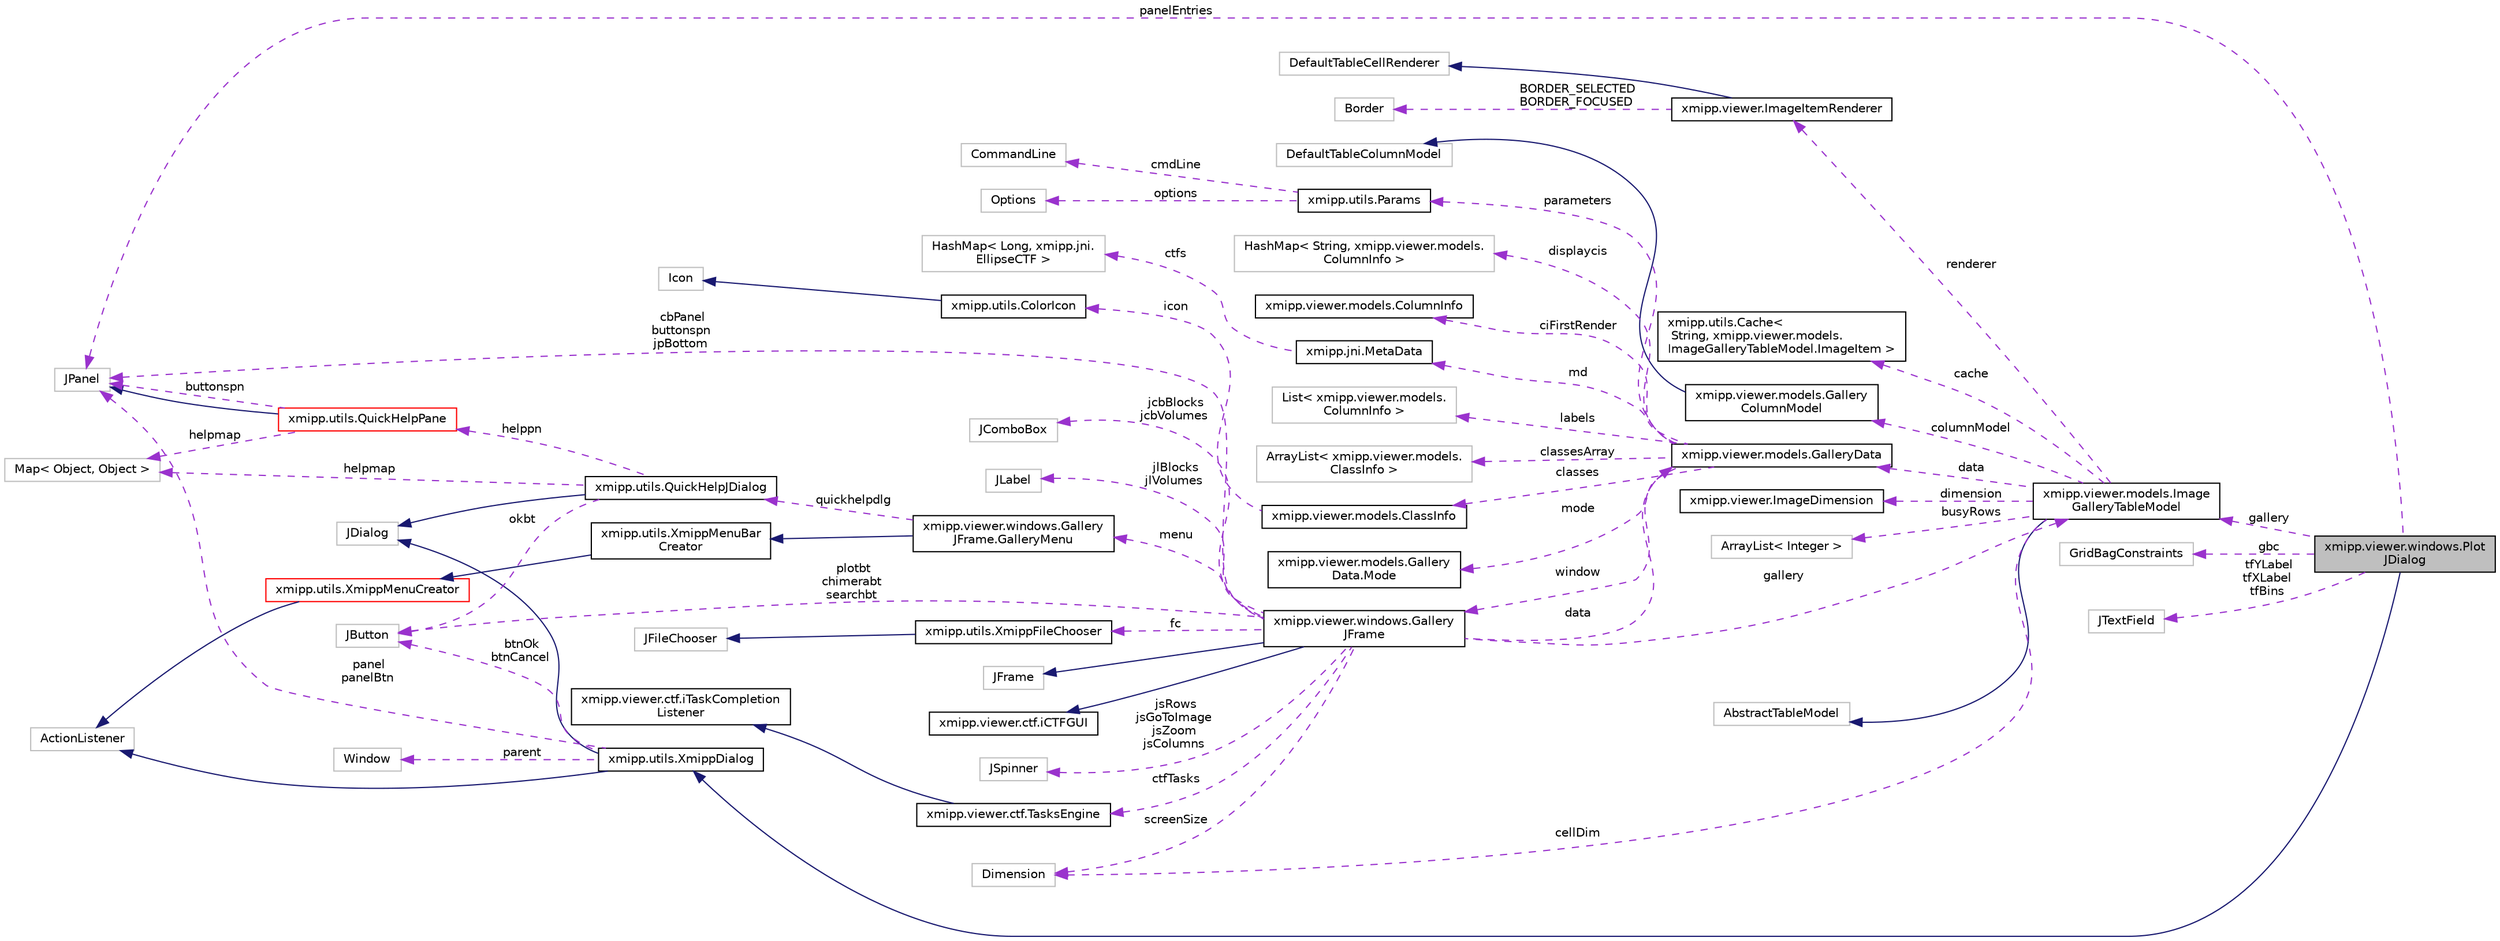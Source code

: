 digraph "xmipp.viewer.windows.PlotJDialog"
{
  edge [fontname="Helvetica",fontsize="10",labelfontname="Helvetica",labelfontsize="10"];
  node [fontname="Helvetica",fontsize="10",shape=record];
  rankdir="LR";
  Node4 [label="xmipp.viewer.windows.Plot\lJDialog",height=0.2,width=0.4,color="black", fillcolor="grey75", style="filled", fontcolor="black"];
  Node5 -> Node4 [dir="back",color="midnightblue",fontsize="10",style="solid",fontname="Helvetica"];
  Node5 [label="xmipp.utils.XmippDialog",height=0.2,width=0.4,color="black", fillcolor="white", style="filled",URL="$classxmipp_1_1utils_1_1XmippDialog.html"];
  Node6 -> Node5 [dir="back",color="midnightblue",fontsize="10",style="solid",fontname="Helvetica"];
  Node6 [label="JDialog",height=0.2,width=0.4,color="grey75", fillcolor="white", style="filled"];
  Node7 -> Node5 [dir="back",color="midnightblue",fontsize="10",style="solid",fontname="Helvetica"];
  Node7 [label="ActionListener",height=0.2,width=0.4,color="grey75", fillcolor="white", style="filled"];
  Node8 -> Node5 [dir="back",color="darkorchid3",fontsize="10",style="dashed",label=" btnOk\nbtnCancel" ,fontname="Helvetica"];
  Node8 [label="JButton",height=0.2,width=0.4,color="grey75", fillcolor="white", style="filled"];
  Node9 -> Node5 [dir="back",color="darkorchid3",fontsize="10",style="dashed",label=" parent" ,fontname="Helvetica"];
  Node9 [label="Window",height=0.2,width=0.4,color="grey75", fillcolor="white", style="filled"];
  Node10 -> Node5 [dir="back",color="darkorchid3",fontsize="10",style="dashed",label=" panel\npanelBtn" ,fontname="Helvetica"];
  Node10 [label="JPanel",height=0.2,width=0.4,color="grey75", fillcolor="white", style="filled"];
  Node11 -> Node4 [dir="back",color="darkorchid3",fontsize="10",style="dashed",label=" gbc" ,fontname="Helvetica"];
  Node11 [label="GridBagConstraints",height=0.2,width=0.4,color="grey75", fillcolor="white", style="filled"];
  Node12 -> Node4 [dir="back",color="darkorchid3",fontsize="10",style="dashed",label=" tfYLabel\ntfXLabel\ntfBins" ,fontname="Helvetica"];
  Node12 [label="JTextField",height=0.2,width=0.4,color="grey75", fillcolor="white", style="filled"];
  Node13 -> Node4 [dir="back",color="darkorchid3",fontsize="10",style="dashed",label=" gallery" ,fontname="Helvetica"];
  Node13 [label="xmipp.viewer.models.Image\lGalleryTableModel",height=0.2,width=0.4,color="black", fillcolor="white", style="filled",URL="$classxmipp_1_1viewer_1_1models_1_1ImageGalleryTableModel.html"];
  Node14 -> Node13 [dir="back",color="midnightblue",fontsize="10",style="solid",fontname="Helvetica"];
  Node14 [label="AbstractTableModel",height=0.2,width=0.4,color="grey75", fillcolor="white", style="filled"];
  Node15 -> Node13 [dir="back",color="darkorchid3",fontsize="10",style="dashed",label=" columnModel" ,fontname="Helvetica"];
  Node15 [label="xmipp.viewer.models.Gallery\lColumnModel",height=0.2,width=0.4,color="black", fillcolor="white", style="filled",URL="$classxmipp_1_1viewer_1_1models_1_1GalleryColumnModel.html"];
  Node16 -> Node15 [dir="back",color="midnightblue",fontsize="10",style="solid",fontname="Helvetica"];
  Node16 [label="DefaultTableColumnModel",height=0.2,width=0.4,color="grey75", fillcolor="white", style="filled"];
  Node17 -> Node13 [dir="back",color="darkorchid3",fontsize="10",style="dashed",label=" cache" ,fontname="Helvetica"];
  Node17 [label="xmipp.utils.Cache\<\l String, xmipp.viewer.models.\lImageGalleryTableModel.ImageItem \>",height=0.2,width=0.4,color="black", fillcolor="white", style="filled",URL="$classxmipp_1_1utils_1_1Cache.html"];
  Node18 -> Node13 [dir="back",color="darkorchid3",fontsize="10",style="dashed",label=" dimension" ,fontname="Helvetica"];
  Node18 [label="xmipp.viewer.ImageDimension",height=0.2,width=0.4,color="black", fillcolor="white", style="filled",URL="$classxmipp_1_1viewer_1_1ImageDimension.html"];
  Node19 -> Node13 [dir="back",color="darkorchid3",fontsize="10",style="dashed",label=" renderer" ,fontname="Helvetica"];
  Node19 [label="xmipp.viewer.ImageItemRenderer",height=0.2,width=0.4,color="black", fillcolor="white", style="filled",URL="$classxmipp_1_1viewer_1_1ImageItemRenderer.html"];
  Node20 -> Node19 [dir="back",color="midnightblue",fontsize="10",style="solid",fontname="Helvetica"];
  Node20 [label="DefaultTableCellRenderer",height=0.2,width=0.4,color="grey75", fillcolor="white", style="filled"];
  Node21 -> Node19 [dir="back",color="darkorchid3",fontsize="10",style="dashed",label=" BORDER_SELECTED\nBORDER_FOCUSED" ,fontname="Helvetica"];
  Node21 [label="Border",height=0.2,width=0.4,color="grey75", fillcolor="white", style="filled"];
  Node22 -> Node13 [dir="back",color="darkorchid3",fontsize="10",style="dashed",label=" busyRows" ,fontname="Helvetica"];
  Node22 [label="ArrayList\< Integer \>",height=0.2,width=0.4,color="grey75", fillcolor="white", style="filled"];
  Node23 -> Node13 [dir="back",color="darkorchid3",fontsize="10",style="dashed",label=" cellDim" ,fontname="Helvetica"];
  Node23 [label="Dimension",height=0.2,width=0.4,color="grey75", fillcolor="white", style="filled"];
  Node24 -> Node13 [dir="back",color="darkorchid3",fontsize="10",style="dashed",label=" data" ,fontname="Helvetica"];
  Node24 [label="xmipp.viewer.models.GalleryData",height=0.2,width=0.4,color="black", fillcolor="white", style="filled",URL="$classxmipp_1_1viewer_1_1models_1_1GalleryData.html"];
  Node25 -> Node24 [dir="back",color="darkorchid3",fontsize="10",style="dashed",label=" displaycis" ,fontname="Helvetica"];
  Node25 [label="HashMap\< String, xmipp.viewer.models.\lColumnInfo \>",height=0.2,width=0.4,color="grey75", fillcolor="white", style="filled"];
  Node26 -> Node24 [dir="back",color="darkorchid3",fontsize="10",style="dashed",label=" window" ,fontname="Helvetica"];
  Node26 [label="xmipp.viewer.windows.Gallery\lJFrame",height=0.2,width=0.4,color="black", fillcolor="white", style="filled",URL="$classxmipp_1_1viewer_1_1windows_1_1GalleryJFrame.html"];
  Node27 -> Node26 [dir="back",color="midnightblue",fontsize="10",style="solid",fontname="Helvetica"];
  Node27 [label="JFrame",height=0.2,width=0.4,color="grey75", fillcolor="white", style="filled"];
  Node28 -> Node26 [dir="back",color="midnightblue",fontsize="10",style="solid",fontname="Helvetica"];
  Node28 [label="xmipp.viewer.ctf.iCTFGUI",height=0.2,width=0.4,color="black", fillcolor="white", style="filled",URL="$interfacexmipp_1_1viewer_1_1ctf_1_1iCTFGUI.html"];
  Node8 -> Node26 [dir="back",color="darkorchid3",fontsize="10",style="dashed",label=" plotbt\nchimerabt\nsearchbt" ,fontname="Helvetica"];
  Node29 -> Node26 [dir="back",color="darkorchid3",fontsize="10",style="dashed",label=" jsRows\njsGoToImage\njsZoom\njsColumns" ,fontname="Helvetica"];
  Node29 [label="JSpinner",height=0.2,width=0.4,color="grey75", fillcolor="white", style="filled"];
  Node30 -> Node26 [dir="back",color="darkorchid3",fontsize="10",style="dashed",label=" fc" ,fontname="Helvetica"];
  Node30 [label="xmipp.utils.XmippFileChooser",height=0.2,width=0.4,color="black", fillcolor="white", style="filled",URL="$classxmipp_1_1utils_1_1XmippFileChooser.html"];
  Node31 -> Node30 [dir="back",color="midnightblue",fontsize="10",style="solid",fontname="Helvetica"];
  Node31 [label="JFileChooser",height=0.2,width=0.4,color="grey75", fillcolor="white", style="filled"];
  Node13 -> Node26 [dir="back",color="darkorchid3",fontsize="10",style="dashed",label=" gallery" ,fontname="Helvetica"];
  Node23 -> Node26 [dir="back",color="darkorchid3",fontsize="10",style="dashed",label=" screenSize" ,fontname="Helvetica"];
  Node32 -> Node26 [dir="back",color="darkorchid3",fontsize="10",style="dashed",label=" ctfTasks" ,fontname="Helvetica"];
  Node32 [label="xmipp.viewer.ctf.TasksEngine",height=0.2,width=0.4,color="black", fillcolor="white", style="filled",URL="$classxmipp_1_1viewer_1_1ctf_1_1TasksEngine.html"];
  Node33 -> Node32 [dir="back",color="midnightblue",fontsize="10",style="solid",fontname="Helvetica"];
  Node33 [label="xmipp.viewer.ctf.iTaskCompletion\lListener",height=0.2,width=0.4,color="black", fillcolor="white", style="filled",URL="$interfacexmipp_1_1viewer_1_1ctf_1_1iTaskCompletionListener.html"];
  Node34 -> Node26 [dir="back",color="darkorchid3",fontsize="10",style="dashed",label=" jcbBlocks\njcbVolumes" ,fontname="Helvetica"];
  Node34 [label="JComboBox",height=0.2,width=0.4,color="grey75", fillcolor="white", style="filled"];
  Node35 -> Node26 [dir="back",color="darkorchid3",fontsize="10",style="dashed",label=" jlBlocks\njlVolumes" ,fontname="Helvetica"];
  Node35 [label="JLabel",height=0.2,width=0.4,color="grey75", fillcolor="white", style="filled"];
  Node10 -> Node26 [dir="back",color="darkorchid3",fontsize="10",style="dashed",label=" cbPanel\nbuttonspn\njpBottom" ,fontname="Helvetica"];
  Node24 -> Node26 [dir="back",color="darkorchid3",fontsize="10",style="dashed",label=" data" ,fontname="Helvetica"];
  Node36 -> Node26 [dir="back",color="darkorchid3",fontsize="10",style="dashed",label=" menu" ,fontname="Helvetica"];
  Node36 [label="xmipp.viewer.windows.Gallery\lJFrame.GalleryMenu",height=0.2,width=0.4,color="black", fillcolor="white", style="filled",URL="$classxmipp_1_1viewer_1_1windows_1_1GalleryJFrame_1_1GalleryMenu.html"];
  Node37 -> Node36 [dir="back",color="midnightblue",fontsize="10",style="solid",fontname="Helvetica"];
  Node37 [label="xmipp.utils.XmippMenuBar\lCreator",height=0.2,width=0.4,color="black", fillcolor="white", style="filled",URL="$classxmipp_1_1utils_1_1XmippMenuBarCreator.html"];
  Node38 -> Node37 [dir="back",color="midnightblue",fontsize="10",style="solid",fontname="Helvetica"];
  Node38 [label="xmipp.utils.XmippMenuCreator",height=0.2,width=0.4,color="red", fillcolor="white", style="filled",URL="$classxmipp_1_1utils_1_1XmippMenuCreator.html"];
  Node7 -> Node38 [dir="back",color="midnightblue",fontsize="10",style="solid",fontname="Helvetica"];
  Node42 -> Node36 [dir="back",color="darkorchid3",fontsize="10",style="dashed",label=" quickhelpdlg" ,fontname="Helvetica"];
  Node42 [label="xmipp.utils.QuickHelpJDialog",height=0.2,width=0.4,color="black", fillcolor="white", style="filled",URL="$classxmipp_1_1utils_1_1QuickHelpJDialog.html"];
  Node6 -> Node42 [dir="back",color="midnightblue",fontsize="10",style="solid",fontname="Helvetica"];
  Node8 -> Node42 [dir="back",color="darkorchid3",fontsize="10",style="dashed",label=" okbt" ,fontname="Helvetica"];
  Node43 -> Node42 [dir="back",color="darkorchid3",fontsize="10",style="dashed",label=" helppn" ,fontname="Helvetica"];
  Node43 [label="xmipp.utils.QuickHelpPane",height=0.2,width=0.4,color="red", fillcolor="white", style="filled",URL="$classxmipp_1_1utils_1_1QuickHelpPane.html"];
  Node10 -> Node43 [dir="back",color="midnightblue",fontsize="10",style="solid",fontname="Helvetica"];
  Node10 -> Node43 [dir="back",color="darkorchid3",fontsize="10",style="dashed",label=" buttonspn" ,fontname="Helvetica"];
  Node45 -> Node43 [dir="back",color="darkorchid3",fontsize="10",style="dashed",label=" helpmap" ,fontname="Helvetica"];
  Node45 [label="Map\< Object, Object \>",height=0.2,width=0.4,color="grey75", fillcolor="white", style="filled"];
  Node45 -> Node42 [dir="back",color="darkorchid3",fontsize="10",style="dashed",label=" helpmap" ,fontname="Helvetica"];
  Node46 -> Node24 [dir="back",color="darkorchid3",fontsize="10",style="dashed",label=" ciFirstRender" ,fontname="Helvetica"];
  Node46 [label="xmipp.viewer.models.ColumnInfo",height=0.2,width=0.4,color="black", fillcolor="white", style="filled",URL="$classxmipp_1_1viewer_1_1models_1_1ColumnInfo.html"];
  Node47 -> Node24 [dir="back",color="darkorchid3",fontsize="10",style="dashed",label=" labels" ,fontname="Helvetica"];
  Node47 [label="List\< xmipp.viewer.models.\lColumnInfo \>",height=0.2,width=0.4,color="grey75", fillcolor="white", style="filled"];
  Node48 -> Node24 [dir="back",color="darkorchid3",fontsize="10",style="dashed",label=" md" ,fontname="Helvetica"];
  Node48 [label="xmipp.jni.MetaData",height=0.2,width=0.4,color="black", fillcolor="white", style="filled",URL="$classxmipp_1_1jni_1_1MetaData.html"];
  Node49 -> Node48 [dir="back",color="darkorchid3",fontsize="10",style="dashed",label=" ctfs" ,fontname="Helvetica"];
  Node49 [label="HashMap\< Long, xmipp.jni.\lEllipseCTF \>",height=0.2,width=0.4,color="grey75", fillcolor="white", style="filled"];
  Node50 -> Node24 [dir="back",color="darkorchid3",fontsize="10",style="dashed",label=" classes" ,fontname="Helvetica"];
  Node50 [label="xmipp.viewer.models.ClassInfo",height=0.2,width=0.4,color="black", fillcolor="white", style="filled",URL="$classxmipp_1_1viewer_1_1models_1_1ClassInfo.html"];
  Node51 -> Node50 [dir="back",color="darkorchid3",fontsize="10",style="dashed",label=" icon" ,fontname="Helvetica"];
  Node51 [label="xmipp.utils.ColorIcon",height=0.2,width=0.4,color="black", fillcolor="white", style="filled",URL="$classxmipp_1_1utils_1_1ColorIcon.html"];
  Node52 -> Node51 [dir="back",color="midnightblue",fontsize="10",style="solid",fontname="Helvetica"];
  Node52 [label="Icon",height=0.2,width=0.4,color="grey75", fillcolor="white", style="filled"];
  Node53 -> Node24 [dir="back",color="darkorchid3",fontsize="10",style="dashed",label=" classesArray" ,fontname="Helvetica"];
  Node53 [label="ArrayList\< xmipp.viewer.models.\lClassInfo \>",height=0.2,width=0.4,color="grey75", fillcolor="white", style="filled"];
  Node54 -> Node24 [dir="back",color="darkorchid3",fontsize="10",style="dashed",label=" mode" ,fontname="Helvetica"];
  Node54 [label="xmipp.viewer.models.Gallery\lData.Mode",height=0.2,width=0.4,color="black", fillcolor="white", style="filled",URL="$enumxmipp_1_1viewer_1_1models_1_1GalleryData_1_1Mode.html"];
  Node55 -> Node24 [dir="back",color="darkorchid3",fontsize="10",style="dashed",label=" parameters" ,fontname="Helvetica"];
  Node55 [label="xmipp.utils.Params",height=0.2,width=0.4,color="black", fillcolor="white", style="filled",URL="$classxmipp_1_1utils_1_1Params.html"];
  Node56 -> Node55 [dir="back",color="darkorchid3",fontsize="10",style="dashed",label=" options" ,fontname="Helvetica"];
  Node56 [label="Options",height=0.2,width=0.4,color="grey75", fillcolor="white", style="filled"];
  Node57 -> Node55 [dir="back",color="darkorchid3",fontsize="10",style="dashed",label=" cmdLine" ,fontname="Helvetica"];
  Node57 [label="CommandLine",height=0.2,width=0.4,color="grey75", fillcolor="white", style="filled"];
  Node10 -> Node4 [dir="back",color="darkorchid3",fontsize="10",style="dashed",label=" panelEntries" ,fontname="Helvetica"];
}
